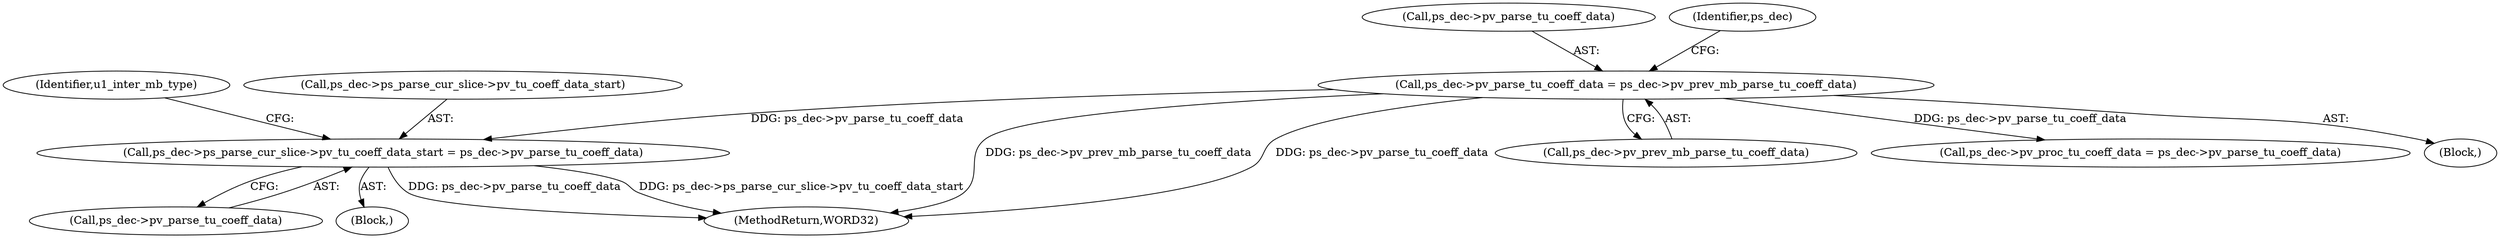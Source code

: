 digraph "0_Android_0b23c81c3dd9ec38f7e6806a3955fed1925541a0_1@pointer" {
"1000932" [label="(Call,ps_dec->ps_parse_cur_slice->pv_tu_coeff_data_start = ps_dec->pv_parse_tu_coeff_data)"];
"1000626" [label="(Call,ps_dec->pv_parse_tu_coeff_data = ps_dec->pv_prev_mb_parse_tu_coeff_data)"];
"1000938" [label="(Call,ps_dec->pv_parse_tu_coeff_data)"];
"1000931" [label="(Block,)"];
"1000630" [label="(Call,ps_dec->pv_prev_mb_parse_tu_coeff_data)"];
"1000943" [label="(Call,ps_dec->pv_proc_tu_coeff_data = ps_dec->pv_parse_tu_coeff_data)"];
"1000625" [label="(Block,)"];
"1000627" [label="(Call,ps_dec->pv_parse_tu_coeff_data)"];
"1000932" [label="(Call,ps_dec->ps_parse_cur_slice->pv_tu_coeff_data_start = ps_dec->pv_parse_tu_coeff_data)"];
"1000951" [label="(Identifier,u1_inter_mb_type)"];
"1000635" [label="(Identifier,ps_dec)"];
"1001422" [label="(MethodReturn,WORD32)"];
"1000933" [label="(Call,ps_dec->ps_parse_cur_slice->pv_tu_coeff_data_start)"];
"1000626" [label="(Call,ps_dec->pv_parse_tu_coeff_data = ps_dec->pv_prev_mb_parse_tu_coeff_data)"];
"1000932" -> "1000931"  [label="AST: "];
"1000932" -> "1000938"  [label="CFG: "];
"1000933" -> "1000932"  [label="AST: "];
"1000938" -> "1000932"  [label="AST: "];
"1000951" -> "1000932"  [label="CFG: "];
"1000932" -> "1001422"  [label="DDG: ps_dec->pv_parse_tu_coeff_data"];
"1000932" -> "1001422"  [label="DDG: ps_dec->ps_parse_cur_slice->pv_tu_coeff_data_start"];
"1000626" -> "1000932"  [label="DDG: ps_dec->pv_parse_tu_coeff_data"];
"1000626" -> "1000625"  [label="AST: "];
"1000626" -> "1000630"  [label="CFG: "];
"1000627" -> "1000626"  [label="AST: "];
"1000630" -> "1000626"  [label="AST: "];
"1000635" -> "1000626"  [label="CFG: "];
"1000626" -> "1001422"  [label="DDG: ps_dec->pv_prev_mb_parse_tu_coeff_data"];
"1000626" -> "1001422"  [label="DDG: ps_dec->pv_parse_tu_coeff_data"];
"1000626" -> "1000943"  [label="DDG: ps_dec->pv_parse_tu_coeff_data"];
}
